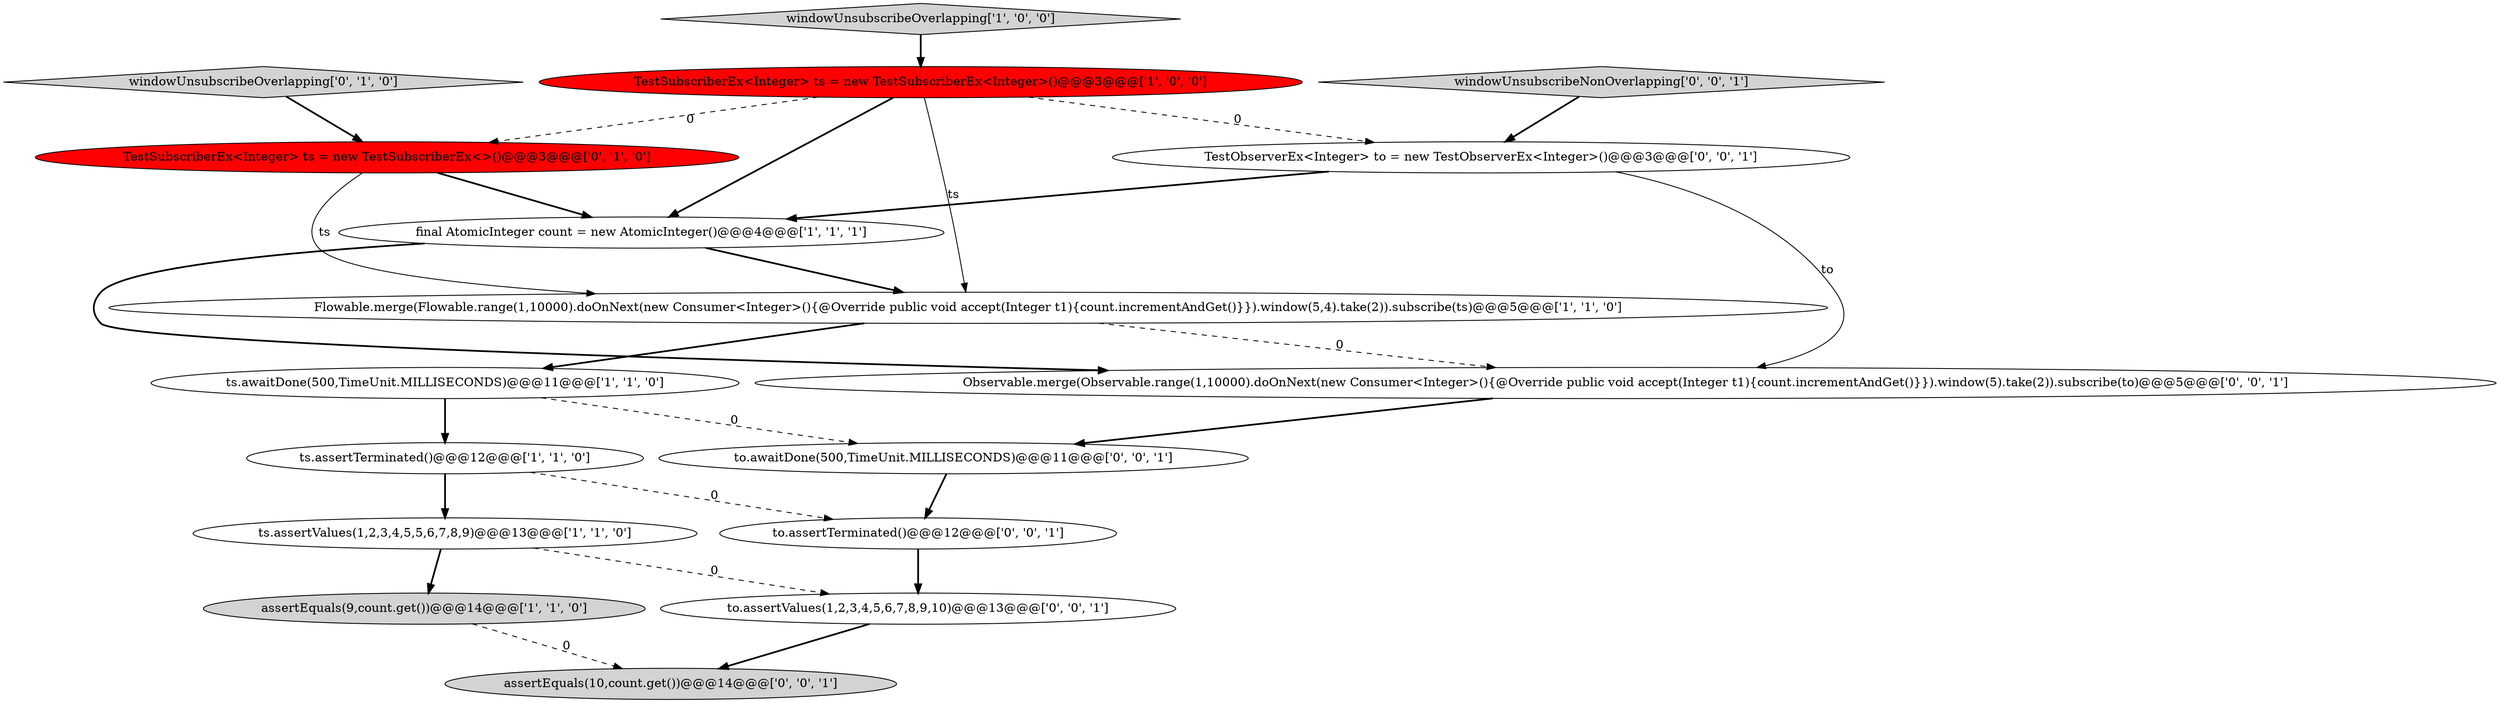 digraph {
9 [style = filled, label = "TestSubscriberEx<Integer> ts = new TestSubscriberEx<>()@@@3@@@['0', '1', '0']", fillcolor = red, shape = ellipse image = "AAA1AAABBB2BBB"];
14 [style = filled, label = "to.awaitDone(500,TimeUnit.MILLISECONDS)@@@11@@@['0', '0', '1']", fillcolor = white, shape = ellipse image = "AAA0AAABBB3BBB"];
7 [style = filled, label = "ts.assertTerminated()@@@12@@@['1', '1', '0']", fillcolor = white, shape = ellipse image = "AAA0AAABBB1BBB"];
5 [style = filled, label = "final AtomicInteger count = new AtomicInteger()@@@4@@@['1', '1', '1']", fillcolor = white, shape = ellipse image = "AAA0AAABBB1BBB"];
8 [style = filled, label = "windowUnsubscribeOverlapping['0', '1', '0']", fillcolor = lightgray, shape = diamond image = "AAA0AAABBB2BBB"];
15 [style = filled, label = "TestObserverEx<Integer> to = new TestObserverEx<Integer>()@@@3@@@['0', '0', '1']", fillcolor = white, shape = ellipse image = "AAA0AAABBB3BBB"];
16 [style = filled, label = "Observable.merge(Observable.range(1,10000).doOnNext(new Consumer<Integer>(){@Override public void accept(Integer t1){count.incrementAndGet()}}).window(5).take(2)).subscribe(to)@@@5@@@['0', '0', '1']", fillcolor = white, shape = ellipse image = "AAA0AAABBB3BBB"];
4 [style = filled, label = "assertEquals(9,count.get())@@@14@@@['1', '1', '0']", fillcolor = lightgray, shape = ellipse image = "AAA0AAABBB1BBB"];
11 [style = filled, label = "assertEquals(10,count.get())@@@14@@@['0', '0', '1']", fillcolor = lightgray, shape = ellipse image = "AAA0AAABBB3BBB"];
12 [style = filled, label = "to.assertTerminated()@@@12@@@['0', '0', '1']", fillcolor = white, shape = ellipse image = "AAA0AAABBB3BBB"];
1 [style = filled, label = "Flowable.merge(Flowable.range(1,10000).doOnNext(new Consumer<Integer>(){@Override public void accept(Integer t1){count.incrementAndGet()}}).window(5,4).take(2)).subscribe(ts)@@@5@@@['1', '1', '0']", fillcolor = white, shape = ellipse image = "AAA0AAABBB1BBB"];
13 [style = filled, label = "windowUnsubscribeNonOverlapping['0', '0', '1']", fillcolor = lightgray, shape = diamond image = "AAA0AAABBB3BBB"];
6 [style = filled, label = "ts.assertValues(1,2,3,4,5,5,6,7,8,9)@@@13@@@['1', '1', '0']", fillcolor = white, shape = ellipse image = "AAA0AAABBB1BBB"];
0 [style = filled, label = "windowUnsubscribeOverlapping['1', '0', '0']", fillcolor = lightgray, shape = diamond image = "AAA0AAABBB1BBB"];
3 [style = filled, label = "ts.awaitDone(500,TimeUnit.MILLISECONDS)@@@11@@@['1', '1', '0']", fillcolor = white, shape = ellipse image = "AAA0AAABBB1BBB"];
2 [style = filled, label = "TestSubscriberEx<Integer> ts = new TestSubscriberEx<Integer>()@@@3@@@['1', '0', '0']", fillcolor = red, shape = ellipse image = "AAA1AAABBB1BBB"];
10 [style = filled, label = "to.assertValues(1,2,3,4,5,6,7,8,9,10)@@@13@@@['0', '0', '1']", fillcolor = white, shape = ellipse image = "AAA0AAABBB3BBB"];
0->2 [style = bold, label=""];
1->3 [style = bold, label=""];
2->1 [style = solid, label="ts"];
15->5 [style = bold, label=""];
6->10 [style = dashed, label="0"];
2->15 [style = dashed, label="0"];
5->16 [style = bold, label=""];
5->1 [style = bold, label=""];
6->4 [style = bold, label=""];
12->10 [style = bold, label=""];
3->7 [style = bold, label=""];
2->9 [style = dashed, label="0"];
1->16 [style = dashed, label="0"];
14->12 [style = bold, label=""];
7->6 [style = bold, label=""];
8->9 [style = bold, label=""];
9->5 [style = bold, label=""];
7->12 [style = dashed, label="0"];
16->14 [style = bold, label=""];
13->15 [style = bold, label=""];
4->11 [style = dashed, label="0"];
3->14 [style = dashed, label="0"];
2->5 [style = bold, label=""];
9->1 [style = solid, label="ts"];
10->11 [style = bold, label=""];
15->16 [style = solid, label="to"];
}
